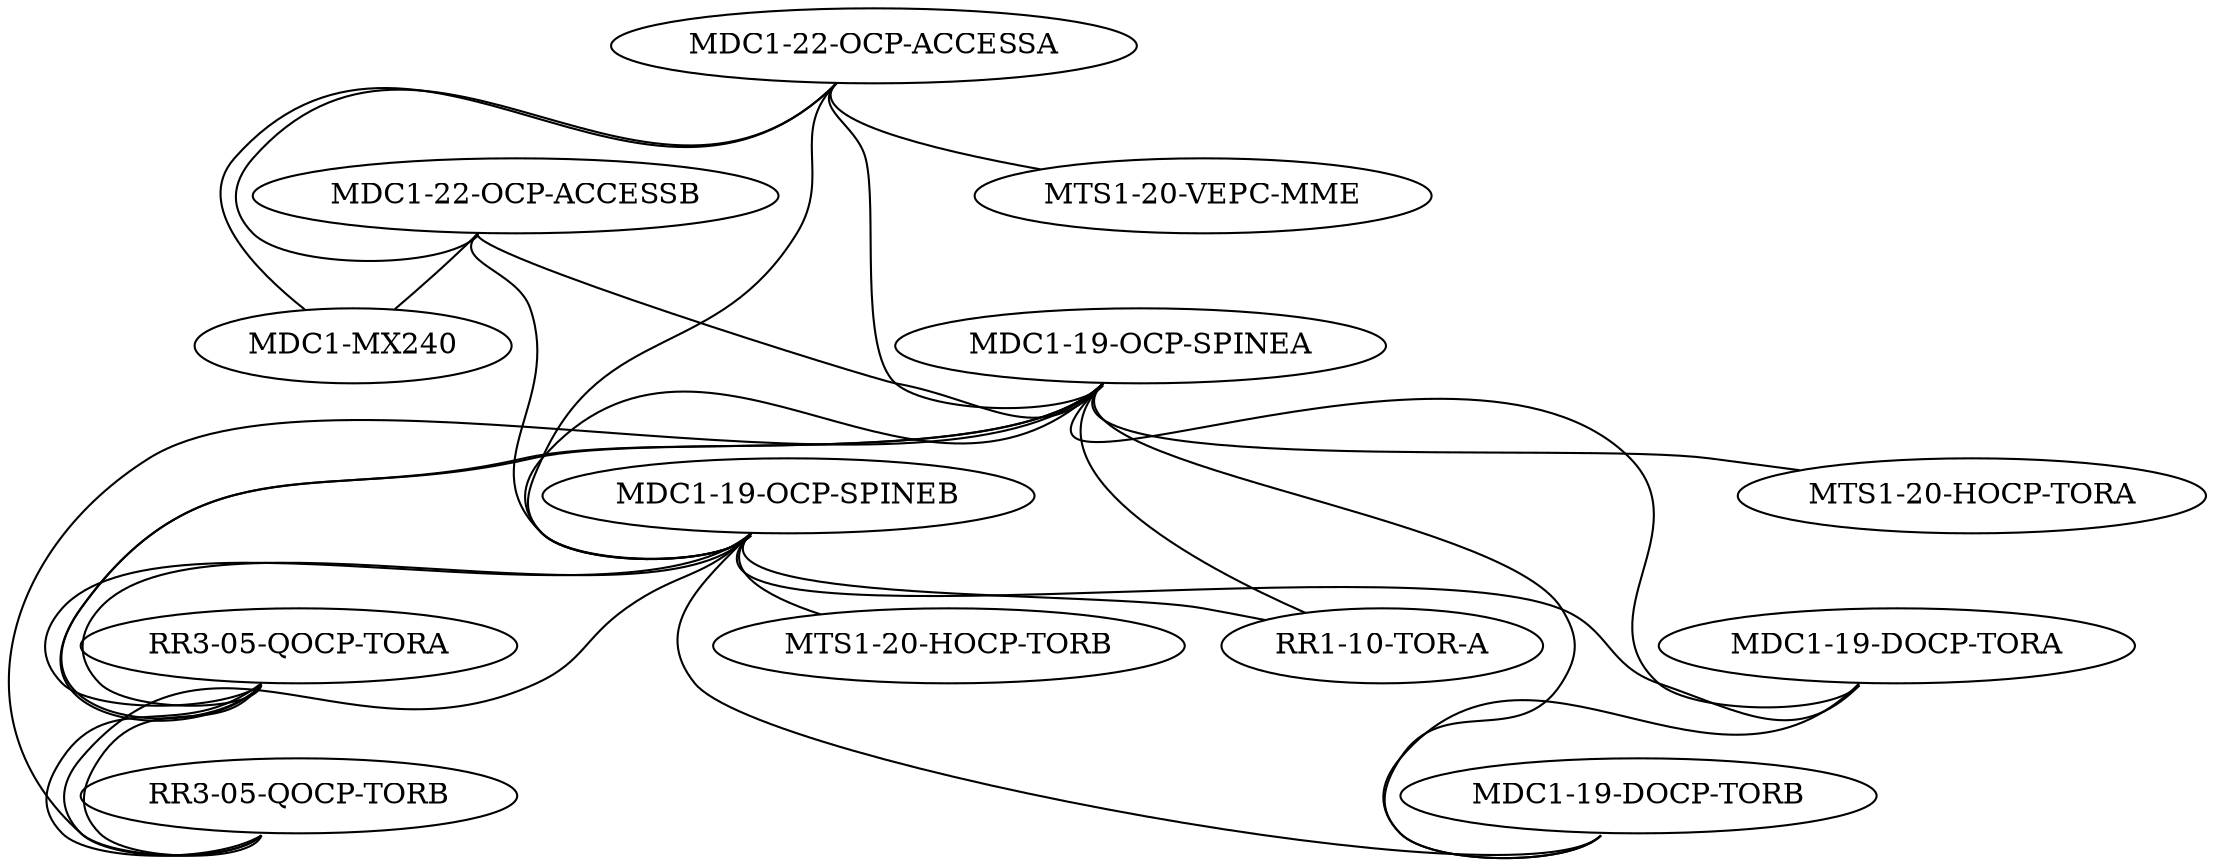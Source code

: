 # generic example - cumulus@leaf1$ cat /etc/ptm.d/topology.dot
graph G {
  graph [hostidtype="hostname", version="1:0"];
    "MDC1-22-OCP-ACCESSA":"swp1" -- "MDC1-22-OCP-ACCESSB":"swp1";
    "MDC1-22-OCP-ACCESSA":"swp43" -- "MTS1-20-VEPC-MME":"Gi1/0/25";
    "MDC1-22-OCP-ACCESSA":"swp48" -- "MDC1-MX240":"xe-2/2/0";
    "MDC1-22-OCP-ACCESSA":"swp49" -- "MDC1-19-OCP-SPINEA":"swp31";
    "MDC1-22-OCP-ACCESSA":"swp50" -- "MDC1-19-OCP-SPINEB":"swp31";
    "MDC1-22-OCP-ACCESSB":"swp48" -- "MDC1-MX240":"xe-2/3/0";
    "MDC1-22-OCP-ACCESSB":"swp49" -- "MDC1-19-OCP-SPINEA":"swp32";
    "MDC1-22-OCP-ACCESSB":"swp50" -- "MDC1-19-OCP-SPINEB":"swp32";
    "MDC1-19-OCP-SPINEA":"swp1" -- "MDC1-19-OCP-SPINEB":"swp1";
    "MDC1-19-OCP-SPINEA":"swp23" -- "MTS1-20-HOCP-TORA":"eth54";
    "MDC1-19-OCP-SPINEA":"swp25" -- "RR3-05-QOCP-TORA":"swp49";
    "MDC1-19-OCP-SPINEA":"swp26" -- "RR1-10-TOR-A":"et51/1";
    "MDC1-19-OCP-SPINEA":"swp27" -- "RR3-05-QOCP-TORA":"swp49";
    "MDC1-19-OCP-SPINEA":"swp28" -- "RR3-05-QOCP-TORB":"swp49";
    "MDC1-19-OCP-SPINEA":"swp29" -- "MDC1-19-DOCP-TORA":"swp49";
    "MDC1-19-OCP-SPINEA":"swp30" -- "MDC1-19-DOCP-TORB":"swp49";
    "MDC1-19-OCP-SPINEB":"swp23" -- "MTS1-20-HOCP-TORB":"54";
    "MDC1-19-OCP-SPINEB":"swp25" -- "RR3-05-QOCP-TORA":"swp50";
    "MDC1-19-OCP-SPINEB":"swp26" -- "RR1-10-TOR-A":"et51/1";
    "MDC1-19-OCP-SPINEB":"swp27" -- "RR3-05-QOCP-TORA":"swp50";
    "MDC1-19-OCP-SPINEB":"swp28" -- "RR3-05-QOCP-TORB":"swp50";
    "MDC1-19-OCP-SPINEB":"swp29" -- "MDC1-19-DOCP-TORA":"swp50";
    "MDC1-19-OCP-SPINEB":"swp30" -- "MDC1-19-DOCP-TORB":"swp50";
    "MDC1-19-DOCP-TORA":"swp47" -- "MDC1-19-DOCP-TORB":"swp47";
    "RR3-05-QOCP-TORA":"swp51" -- "RR3-05-QOCP-TORB":"swp51";
    "RR3-05-QOCP-TORA":"swp52" -- "RR3-05-QOCP-TORB":"swp52"
}